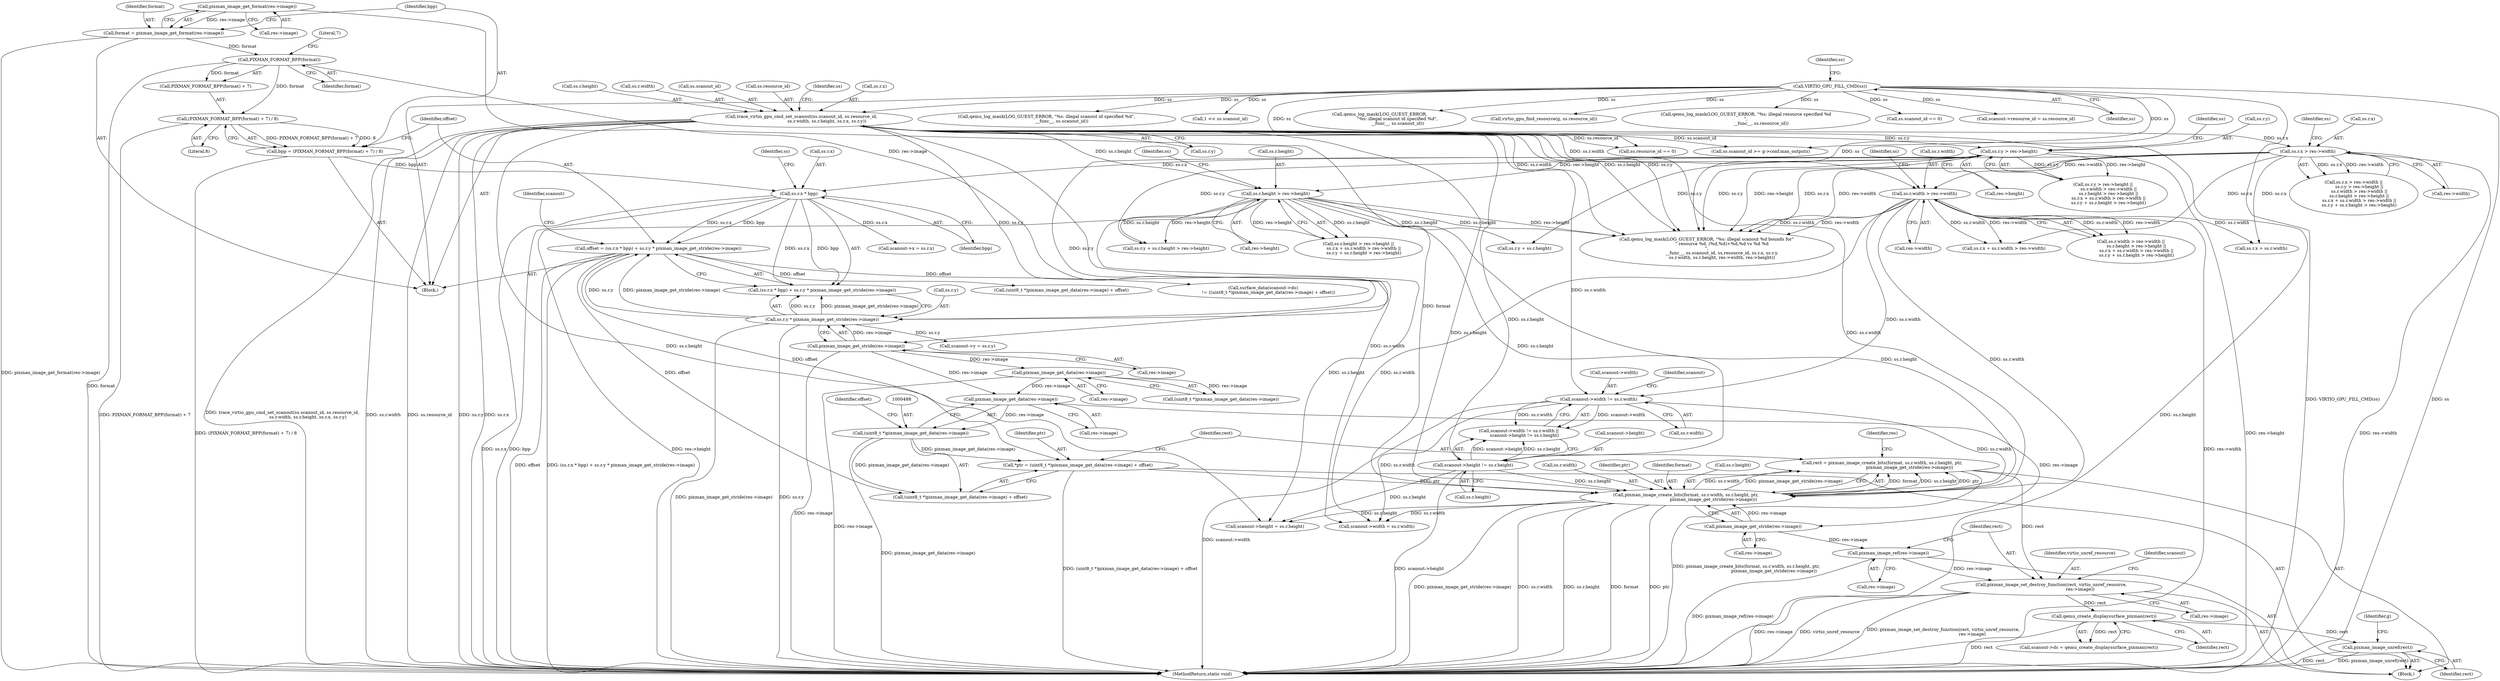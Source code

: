 digraph "0_qemu_dd248ed7e204ee8a1873914e02b8b526e8f1b80d@pointer" {
"1000541" [label="(Call,pixman_image_unref(rect))"];
"1000527" [label="(Call,qemu_create_displaysurface_pixman(rect))"];
"1000517" [label="(Call,pixman_image_set_destroy_function(rect, virtio_unref_resource,\n                                          res->image))"];
"1000494" [label="(Call,rect = pixman_image_create_bits(format, ss.r.width, ss.r.height, ptr,\n                                        pixman_image_get_stride(res->image)))"];
"1000496" [label="(Call,pixman_image_create_bits(format, ss.r.width, ss.r.height, ptr,\n                                        pixman_image_get_stride(res->image)))"];
"1000418" [label="(Call,PIXMAN_FORMAT_BPP(format))"];
"1000408" [label="(Call,format = pixman_image_get_format(res->image))"];
"1000410" [label="(Call,pixman_image_get_format(res->image))"];
"1000463" [label="(Call,scanout->width != ss.r.width)"];
"1000114" [label="(Call,trace_virtio_gpu_cmd_set_scanout(ss.scanout_id, ss.resource_id,\n                                     ss.r.width, ss.r.height, ss.r.x, ss.r.y))"];
"1000112" [label="(Call,VIRTIO_GPU_FILL_CMD(ss))"];
"1000305" [label="(Call,ss.r.width > res->width)"];
"1000285" [label="(Call,ss.r.x > res->width)"];
"1000315" [label="(Call,ss.r.height > res->height)"];
"1000295" [label="(Call,ss.r.y > res->height)"];
"1000472" [label="(Call,scanout->height != ss.r.height)"];
"1000484" [label="(Call,*ptr = (uint8_t *)pixman_image_get_data(res->image) + offset)"];
"1000487" [label="(Call,(uint8_t *)pixman_image_get_data(res->image))"];
"1000489" [label="(Call,pixman_image_get_data(res->image))"];
"1000457" [label="(Call,pixman_image_get_data(res->image))"];
"1000438" [label="(Call,pixman_image_get_stride(res->image))"];
"1000422" [label="(Call,offset = (ss.r.x * bpp) + ss.r.y * pixman_image_get_stride(res->image))"];
"1000425" [label="(Call,ss.r.x * bpp)"];
"1000414" [label="(Call,bpp = (PIXMAN_FORMAT_BPP(format) + 7) / 8)"];
"1000416" [label="(Call,(PIXMAN_FORMAT_BPP(format) + 7) / 8)"];
"1000432" [label="(Call,ss.r.y * pixman_image_get_stride(res->image))"];
"1000509" [label="(Call,pixman_image_get_stride(res->image))"];
"1000513" [label="(Call,pixman_image_ref(res->image))"];
"1000112" [label="(Call,VIRTIO_GPU_FILL_CMD(ss))"];
"1000541" [label="(Call,pixman_image_unref(rect))"];
"1000498" [label="(Call,ss.r.width)"];
"1000435" [label="(Identifier,ss)"];
"1000494" [label="(Call,rect = pixman_image_create_bits(format, ss.r.width, ss.r.height, ptr,\n                                        pixman_image_get_stride(res->image)))"];
"1000114" [label="(Call,trace_virtio_gpu_cmd_set_scanout(ss.scanout_id, ss.resource_id,\n                                     ss.r.width, ss.r.height, ss.r.x, ss.r.y))"];
"1000321" [label="(Call,res->height)"];
"1000284" [label="(Call,ss.r.x > res->width ||\n        ss.r.y > res->height ||\n        ss.r.width > res->width ||\n        ss.r.height > res->height ||\n        ss.r.x + ss.r.width > res->width ||\n        ss.r.y + ss.r.height > res->height)"];
"1000152" [label="(Call,qemu_log_mask(LOG_GUEST_ERROR, \"%s: illegal scanout id specified %d\",\n                      __func__, ss.scanout_id))"];
"1000314" [label="(Call,ss.r.height > res->height ||\n        ss.r.x + ss.r.width > res->width ||\n        ss.r.y + ss.r.height > res->height)"];
"1000118" [label="(Call,ss.resource_id)"];
"1000432" [label="(Call,ss.r.y * pixman_image_get_stride(res->image))"];
"1000481" [label="(Block,)"];
"1000207" [label="(Call,1 << ss.scanout_id)"];
"1000495" [label="(Identifier,rect)"];
"1000547" [label="(Identifier,g)"];
"1000484" [label="(Call,*ptr = (uint8_t *)pixman_image_get_data(res->image) + offset)"];
"1000489" [label="(Call,pixman_image_get_data(res->image))"];
"1000433" [label="(Call,ss.r.y)"];
"1000486" [label="(Call,(uint8_t *)pixman_image_get_data(res->image) + offset)"];
"1000487" [label="(Call,(uint8_t *)pixman_image_get_data(res->image))"];
"1000171" [label="(Call,ss.resource_id == 0)"];
"1000463" [label="(Call,scanout->width != ss.r.width)"];
"1000518" [label="(Identifier,rect)"];
"1000455" [label="(Call,(uint8_t *)pixman_image_get_data(res->image))"];
"1000410" [label="(Call,pixman_image_get_format(res->image))"];
"1000305" [label="(Call,ss.r.width > res->width)"];
"1000472" [label="(Call,scanout->height != ss.r.height)"];
"1000422" [label="(Call,offset = (ss.r.x * bpp) + ss.r.y * pixman_image_get_stride(res->image))"];
"1000356" [label="(Call,qemu_log_mask(LOG_GUEST_ERROR, \"%s: illegal scanout %d bounds for\"\n                      \" resource %d, (%d,%d)+%d,%d vs %d %d\n\",\n                      __func__, ss.scanout_id, ss.resource_id, ss.r.x, ss.r.y,\n                      ss.r.width, ss.r.height, res->width, res->height))"];
"1000424" [label="(Call,(ss.r.x * bpp) + ss.r.y * pixman_image_get_stride(res->image))"];
"1000316" [label="(Call,ss.r.height)"];
"1000311" [label="(Call,res->width)"];
"1000219" [label="(Call,qemu_log_mask(LOG_GUEST_ERROR,\n                          \"%s: illegal scanout id specified %d\",\n                          __func__, ss.scanout_id))"];
"1000116" [label="(Identifier,ss)"];
"1000329" [label="(Identifier,ss)"];
"1000474" [label="(Identifier,scanout)"];
"1000144" [label="(Identifier,ss)"];
"1000446" [label="(Identifier,scanout)"];
"1000508" [label="(Identifier,ptr)"];
"1000325" [label="(Call,ss.r.x + ss.r.width > res->width)"];
"1000419" [label="(Identifier,format)"];
"1000519" [label="(Identifier,virtio_unref_resource)"];
"1000509" [label="(Call,pixman_image_get_stride(res->image))"];
"1000131" [label="(Call,ss.r.x)"];
"1000476" [label="(Call,ss.r.height)"];
"1000462" [label="(Call,scanout->width != ss.r.width ||\n        scanout->height != ss.r.height)"];
"1000261" [label="(Call,virtio_gpu_find_resource(g, ss.resource_id))"];
"1000473" [label="(Call,scanout->height)"];
"1000304" [label="(Call,ss.r.width > res->width ||\n        ss.r.height > res->height ||\n        ss.r.x + ss.r.width > res->width ||\n        ss.r.y + ss.r.height > res->height)"];
"1000490" [label="(Call,res->image)"];
"1000438" [label="(Call,pixman_image_get_stride(res->image))"];
"1000308" [label="(Identifier,ss)"];
"1000590" [label="(Call,scanout->height = ss.r.height)"];
"1000285" [label="(Call,ss.r.x > res->width)"];
"1000291" [label="(Call,res->width)"];
"1000301" [label="(Call,res->height)"];
"1000414" [label="(Call,bpp = (PIXMAN_FORMAT_BPP(format) + 7) / 8)"];
"1000318" [label="(Identifier,ss)"];
"1000126" [label="(Call,ss.r.height)"];
"1000563" [label="(Call,scanout->x = ss.r.x)"];
"1000270" [label="(Call,qemu_log_mask(LOG_GUEST_ERROR, \"%s: illegal resource specified %d\n\",\n                      __func__, ss.resource_id))"];
"1000493" [label="(Identifier,offset)"];
"1000457" [label="(Call,pixman_image_get_data(res->image))"];
"1000542" [label="(Identifier,rect)"];
"1000458" [label="(Call,res->image)"];
"1000213" [label="(Call,ss.scanout_id == 0)"];
"1000520" [label="(Call,res->image)"];
"1000426" [label="(Call,ss.r.x)"];
"1000418" [label="(Call,PIXMAN_FORMAT_BPP(format))"];
"1000315" [label="(Call,ss.r.height > res->height)"];
"1000306" [label="(Call,ss.r.width)"];
"1000581" [label="(Call,scanout->width = ss.r.width)"];
"1000411" [label="(Call,res->image)"];
"1000326" [label="(Call,ss.r.x + ss.r.width)"];
"1000454" [label="(Call,(uint8_t *)pixman_image_get_data(res->image) + offset)"];
"1000523" [label="(Call,scanout->ds = qemu_create_displaysurface_pixman(rect))"];
"1000121" [label="(Call,ss.r.width)"];
"1000295" [label="(Call,ss.r.y > res->height)"];
"1000417" [label="(Call,PIXMAN_FORMAT_BPP(format) + 7)"];
"1000556" [label="(Call,scanout->resource_id = ss.resource_id)"];
"1000423" [label="(Identifier,offset)"];
"1000420" [label="(Literal,7)"];
"1000341" [label="(Call,ss.r.y + ss.r.height)"];
"1000431" [label="(Identifier,bpp)"];
"1000497" [label="(Identifier,format)"];
"1000298" [label="(Identifier,ss)"];
"1000572" [label="(Call,scanout->y = ss.r.y)"];
"1000525" [label="(Identifier,scanout)"];
"1000113" [label="(Identifier,ss)"];
"1000296" [label="(Call,ss.r.y)"];
"1000513" [label="(Call,pixman_image_ref(res->image))"];
"1000415" [label="(Identifier,bpp)"];
"1000485" [label="(Identifier,ptr)"];
"1000496" [label="(Call,pixman_image_create_bits(format, ss.r.width, ss.r.height, ptr,\n                                        pixman_image_get_stride(res->image)))"];
"1000464" [label="(Call,scanout->width)"];
"1000527" [label="(Call,qemu_create_displaysurface_pixman(rect))"];
"1000286" [label="(Call,ss.r.x)"];
"1000514" [label="(Call,res->image)"];
"1000517" [label="(Call,pixman_image_set_destroy_function(rect, virtio_unref_resource,\n                                          res->image))"];
"1000408" [label="(Call,format = pixman_image_get_format(res->image))"];
"1000294" [label="(Call,ss.r.y > res->height ||\n        ss.r.width > res->width ||\n        ss.r.height > res->height ||\n        ss.r.x + ss.r.width > res->width ||\n        ss.r.y + ss.r.height > res->height)"];
"1000425" [label="(Call,ss.r.x * bpp)"];
"1000136" [label="(Call,ss.r.y)"];
"1000503" [label="(Call,ss.r.height)"];
"1000599" [label="(MethodReturn,static void)"];
"1000115" [label="(Call,ss.scanout_id)"];
"1000510" [label="(Call,res->image)"];
"1000449" [label="(Call,surface_data(scanout->ds)\n        != ((uint8_t *)pixman_image_get_data(res->image) + offset))"];
"1000467" [label="(Call,ss.r.width)"];
"1000340" [label="(Call,ss.r.y + ss.r.height > res->height)"];
"1000416" [label="(Call,(PIXMAN_FORMAT_BPP(format) + 7) / 8)"];
"1000142" [label="(Call,ss.scanout_id >= g->conf.max_outputs)"];
"1000105" [label="(Block,)"];
"1000439" [label="(Call,res->image)"];
"1000515" [label="(Identifier,res)"];
"1000409" [label="(Identifier,format)"];
"1000528" [label="(Identifier,rect)"];
"1000421" [label="(Literal,8)"];
"1000541" -> "1000481"  [label="AST: "];
"1000541" -> "1000542"  [label="CFG: "];
"1000542" -> "1000541"  [label="AST: "];
"1000547" -> "1000541"  [label="CFG: "];
"1000541" -> "1000599"  [label="DDG: rect"];
"1000541" -> "1000599"  [label="DDG: pixman_image_unref(rect)"];
"1000527" -> "1000541"  [label="DDG: rect"];
"1000527" -> "1000523"  [label="AST: "];
"1000527" -> "1000528"  [label="CFG: "];
"1000528" -> "1000527"  [label="AST: "];
"1000523" -> "1000527"  [label="CFG: "];
"1000527" -> "1000599"  [label="DDG: rect"];
"1000527" -> "1000523"  [label="DDG: rect"];
"1000517" -> "1000527"  [label="DDG: rect"];
"1000517" -> "1000481"  [label="AST: "];
"1000517" -> "1000520"  [label="CFG: "];
"1000518" -> "1000517"  [label="AST: "];
"1000519" -> "1000517"  [label="AST: "];
"1000520" -> "1000517"  [label="AST: "];
"1000525" -> "1000517"  [label="CFG: "];
"1000517" -> "1000599"  [label="DDG: res->image"];
"1000517" -> "1000599"  [label="DDG: virtio_unref_resource"];
"1000517" -> "1000599"  [label="DDG: pixman_image_set_destroy_function(rect, virtio_unref_resource,\n                                          res->image)"];
"1000494" -> "1000517"  [label="DDG: rect"];
"1000513" -> "1000517"  [label="DDG: res->image"];
"1000494" -> "1000481"  [label="AST: "];
"1000494" -> "1000496"  [label="CFG: "];
"1000495" -> "1000494"  [label="AST: "];
"1000496" -> "1000494"  [label="AST: "];
"1000515" -> "1000494"  [label="CFG: "];
"1000494" -> "1000599"  [label="DDG: pixman_image_create_bits(format, ss.r.width, ss.r.height, ptr,\n                                        pixman_image_get_stride(res->image))"];
"1000496" -> "1000494"  [label="DDG: format"];
"1000496" -> "1000494"  [label="DDG: ss.r.height"];
"1000496" -> "1000494"  [label="DDG: ptr"];
"1000496" -> "1000494"  [label="DDG: ss.r.width"];
"1000496" -> "1000494"  [label="DDG: pixman_image_get_stride(res->image)"];
"1000496" -> "1000509"  [label="CFG: "];
"1000497" -> "1000496"  [label="AST: "];
"1000498" -> "1000496"  [label="AST: "];
"1000503" -> "1000496"  [label="AST: "];
"1000508" -> "1000496"  [label="AST: "];
"1000509" -> "1000496"  [label="AST: "];
"1000496" -> "1000599"  [label="DDG: pixman_image_get_stride(res->image)"];
"1000496" -> "1000599"  [label="DDG: ss.r.width"];
"1000496" -> "1000599"  [label="DDG: ss.r.height"];
"1000496" -> "1000599"  [label="DDG: format"];
"1000496" -> "1000599"  [label="DDG: ptr"];
"1000418" -> "1000496"  [label="DDG: format"];
"1000463" -> "1000496"  [label="DDG: ss.r.width"];
"1000114" -> "1000496"  [label="DDG: ss.r.width"];
"1000114" -> "1000496"  [label="DDG: ss.r.height"];
"1000305" -> "1000496"  [label="DDG: ss.r.width"];
"1000315" -> "1000496"  [label="DDG: ss.r.height"];
"1000472" -> "1000496"  [label="DDG: ss.r.height"];
"1000484" -> "1000496"  [label="DDG: ptr"];
"1000509" -> "1000496"  [label="DDG: res->image"];
"1000496" -> "1000581"  [label="DDG: ss.r.width"];
"1000496" -> "1000590"  [label="DDG: ss.r.height"];
"1000418" -> "1000417"  [label="AST: "];
"1000418" -> "1000419"  [label="CFG: "];
"1000419" -> "1000418"  [label="AST: "];
"1000420" -> "1000418"  [label="CFG: "];
"1000418" -> "1000599"  [label="DDG: format"];
"1000418" -> "1000416"  [label="DDG: format"];
"1000418" -> "1000417"  [label="DDG: format"];
"1000408" -> "1000418"  [label="DDG: format"];
"1000408" -> "1000105"  [label="AST: "];
"1000408" -> "1000410"  [label="CFG: "];
"1000409" -> "1000408"  [label="AST: "];
"1000410" -> "1000408"  [label="AST: "];
"1000415" -> "1000408"  [label="CFG: "];
"1000408" -> "1000599"  [label="DDG: pixman_image_get_format(res->image)"];
"1000410" -> "1000408"  [label="DDG: res->image"];
"1000410" -> "1000411"  [label="CFG: "];
"1000411" -> "1000410"  [label="AST: "];
"1000410" -> "1000438"  [label="DDG: res->image"];
"1000463" -> "1000462"  [label="AST: "];
"1000463" -> "1000467"  [label="CFG: "];
"1000464" -> "1000463"  [label="AST: "];
"1000467" -> "1000463"  [label="AST: "];
"1000474" -> "1000463"  [label="CFG: "];
"1000462" -> "1000463"  [label="CFG: "];
"1000463" -> "1000599"  [label="DDG: scanout->width"];
"1000463" -> "1000462"  [label="DDG: scanout->width"];
"1000463" -> "1000462"  [label="DDG: ss.r.width"];
"1000114" -> "1000463"  [label="DDG: ss.r.width"];
"1000305" -> "1000463"  [label="DDG: ss.r.width"];
"1000463" -> "1000581"  [label="DDG: ss.r.width"];
"1000114" -> "1000105"  [label="AST: "];
"1000114" -> "1000136"  [label="CFG: "];
"1000115" -> "1000114"  [label="AST: "];
"1000118" -> "1000114"  [label="AST: "];
"1000121" -> "1000114"  [label="AST: "];
"1000126" -> "1000114"  [label="AST: "];
"1000131" -> "1000114"  [label="AST: "];
"1000136" -> "1000114"  [label="AST: "];
"1000144" -> "1000114"  [label="CFG: "];
"1000114" -> "1000599"  [label="DDG: ss.r.height"];
"1000114" -> "1000599"  [label="DDG: trace_virtio_gpu_cmd_set_scanout(ss.scanout_id, ss.resource_id,\n                                     ss.r.width, ss.r.height, ss.r.x, ss.r.y)"];
"1000114" -> "1000599"  [label="DDG: ss.r.width"];
"1000114" -> "1000599"  [label="DDG: ss.resource_id"];
"1000114" -> "1000599"  [label="DDG: ss.r.y"];
"1000114" -> "1000599"  [label="DDG: ss.r.x"];
"1000112" -> "1000114"  [label="DDG: ss"];
"1000114" -> "1000142"  [label="DDG: ss.scanout_id"];
"1000114" -> "1000171"  [label="DDG: ss.resource_id"];
"1000114" -> "1000285"  [label="DDG: ss.r.x"];
"1000114" -> "1000295"  [label="DDG: ss.r.y"];
"1000114" -> "1000305"  [label="DDG: ss.r.width"];
"1000114" -> "1000315"  [label="DDG: ss.r.height"];
"1000114" -> "1000356"  [label="DDG: ss.r.y"];
"1000114" -> "1000356"  [label="DDG: ss.r.width"];
"1000114" -> "1000356"  [label="DDG: ss.r.height"];
"1000114" -> "1000432"  [label="DDG: ss.r.y"];
"1000114" -> "1000472"  [label="DDG: ss.r.height"];
"1000114" -> "1000581"  [label="DDG: ss.r.width"];
"1000114" -> "1000590"  [label="DDG: ss.r.height"];
"1000112" -> "1000105"  [label="AST: "];
"1000112" -> "1000113"  [label="CFG: "];
"1000113" -> "1000112"  [label="AST: "];
"1000116" -> "1000112"  [label="CFG: "];
"1000112" -> "1000599"  [label="DDG: VIRTIO_GPU_FILL_CMD(ss)"];
"1000112" -> "1000599"  [label="DDG: ss"];
"1000112" -> "1000142"  [label="DDG: ss"];
"1000112" -> "1000152"  [label="DDG: ss"];
"1000112" -> "1000171"  [label="DDG: ss"];
"1000112" -> "1000207"  [label="DDG: ss"];
"1000112" -> "1000213"  [label="DDG: ss"];
"1000112" -> "1000219"  [label="DDG: ss"];
"1000112" -> "1000261"  [label="DDG: ss"];
"1000112" -> "1000270"  [label="DDG: ss"];
"1000112" -> "1000356"  [label="DDG: ss"];
"1000112" -> "1000556"  [label="DDG: ss"];
"1000305" -> "1000304"  [label="AST: "];
"1000305" -> "1000311"  [label="CFG: "];
"1000306" -> "1000305"  [label="AST: "];
"1000311" -> "1000305"  [label="AST: "];
"1000318" -> "1000305"  [label="CFG: "];
"1000304" -> "1000305"  [label="CFG: "];
"1000305" -> "1000599"  [label="DDG: res->width"];
"1000305" -> "1000304"  [label="DDG: ss.r.width"];
"1000305" -> "1000304"  [label="DDG: res->width"];
"1000285" -> "1000305"  [label="DDG: res->width"];
"1000305" -> "1000325"  [label="DDG: ss.r.width"];
"1000305" -> "1000325"  [label="DDG: res->width"];
"1000305" -> "1000326"  [label="DDG: ss.r.width"];
"1000305" -> "1000356"  [label="DDG: ss.r.width"];
"1000305" -> "1000356"  [label="DDG: res->width"];
"1000305" -> "1000581"  [label="DDG: ss.r.width"];
"1000285" -> "1000284"  [label="AST: "];
"1000285" -> "1000291"  [label="CFG: "];
"1000286" -> "1000285"  [label="AST: "];
"1000291" -> "1000285"  [label="AST: "];
"1000298" -> "1000285"  [label="CFG: "];
"1000284" -> "1000285"  [label="CFG: "];
"1000285" -> "1000599"  [label="DDG: res->width"];
"1000285" -> "1000284"  [label="DDG: ss.r.x"];
"1000285" -> "1000284"  [label="DDG: res->width"];
"1000285" -> "1000325"  [label="DDG: ss.r.x"];
"1000285" -> "1000326"  [label="DDG: ss.r.x"];
"1000285" -> "1000356"  [label="DDG: ss.r.x"];
"1000285" -> "1000356"  [label="DDG: res->width"];
"1000285" -> "1000425"  [label="DDG: ss.r.x"];
"1000315" -> "1000314"  [label="AST: "];
"1000315" -> "1000321"  [label="CFG: "];
"1000316" -> "1000315"  [label="AST: "];
"1000321" -> "1000315"  [label="AST: "];
"1000329" -> "1000315"  [label="CFG: "];
"1000314" -> "1000315"  [label="CFG: "];
"1000315" -> "1000599"  [label="DDG: res->height"];
"1000315" -> "1000314"  [label="DDG: ss.r.height"];
"1000315" -> "1000314"  [label="DDG: res->height"];
"1000295" -> "1000315"  [label="DDG: res->height"];
"1000315" -> "1000340"  [label="DDG: ss.r.height"];
"1000315" -> "1000340"  [label="DDG: res->height"];
"1000315" -> "1000341"  [label="DDG: ss.r.height"];
"1000315" -> "1000356"  [label="DDG: ss.r.height"];
"1000315" -> "1000356"  [label="DDG: res->height"];
"1000315" -> "1000472"  [label="DDG: ss.r.height"];
"1000315" -> "1000590"  [label="DDG: ss.r.height"];
"1000295" -> "1000294"  [label="AST: "];
"1000295" -> "1000301"  [label="CFG: "];
"1000296" -> "1000295"  [label="AST: "];
"1000301" -> "1000295"  [label="AST: "];
"1000308" -> "1000295"  [label="CFG: "];
"1000294" -> "1000295"  [label="CFG: "];
"1000295" -> "1000599"  [label="DDG: res->height"];
"1000295" -> "1000294"  [label="DDG: ss.r.y"];
"1000295" -> "1000294"  [label="DDG: res->height"];
"1000295" -> "1000340"  [label="DDG: ss.r.y"];
"1000295" -> "1000341"  [label="DDG: ss.r.y"];
"1000295" -> "1000356"  [label="DDG: ss.r.y"];
"1000295" -> "1000356"  [label="DDG: res->height"];
"1000295" -> "1000432"  [label="DDG: ss.r.y"];
"1000472" -> "1000462"  [label="AST: "];
"1000472" -> "1000476"  [label="CFG: "];
"1000473" -> "1000472"  [label="AST: "];
"1000476" -> "1000472"  [label="AST: "];
"1000462" -> "1000472"  [label="CFG: "];
"1000472" -> "1000599"  [label="DDG: scanout->height"];
"1000472" -> "1000462"  [label="DDG: scanout->height"];
"1000472" -> "1000462"  [label="DDG: ss.r.height"];
"1000472" -> "1000590"  [label="DDG: ss.r.height"];
"1000484" -> "1000481"  [label="AST: "];
"1000484" -> "1000486"  [label="CFG: "];
"1000485" -> "1000484"  [label="AST: "];
"1000486" -> "1000484"  [label="AST: "];
"1000495" -> "1000484"  [label="CFG: "];
"1000484" -> "1000599"  [label="DDG: (uint8_t *)pixman_image_get_data(res->image) + offset"];
"1000487" -> "1000484"  [label="DDG: pixman_image_get_data(res->image)"];
"1000422" -> "1000484"  [label="DDG: offset"];
"1000487" -> "1000486"  [label="AST: "];
"1000487" -> "1000489"  [label="CFG: "];
"1000488" -> "1000487"  [label="AST: "];
"1000489" -> "1000487"  [label="AST: "];
"1000493" -> "1000487"  [label="CFG: "];
"1000487" -> "1000599"  [label="DDG: pixman_image_get_data(res->image)"];
"1000487" -> "1000486"  [label="DDG: pixman_image_get_data(res->image)"];
"1000489" -> "1000487"  [label="DDG: res->image"];
"1000489" -> "1000490"  [label="CFG: "];
"1000490" -> "1000489"  [label="AST: "];
"1000457" -> "1000489"  [label="DDG: res->image"];
"1000438" -> "1000489"  [label="DDG: res->image"];
"1000489" -> "1000509"  [label="DDG: res->image"];
"1000457" -> "1000455"  [label="AST: "];
"1000457" -> "1000458"  [label="CFG: "];
"1000458" -> "1000457"  [label="AST: "];
"1000455" -> "1000457"  [label="CFG: "];
"1000457" -> "1000599"  [label="DDG: res->image"];
"1000457" -> "1000455"  [label="DDG: res->image"];
"1000438" -> "1000457"  [label="DDG: res->image"];
"1000438" -> "1000432"  [label="AST: "];
"1000438" -> "1000439"  [label="CFG: "];
"1000439" -> "1000438"  [label="AST: "];
"1000432" -> "1000438"  [label="CFG: "];
"1000438" -> "1000599"  [label="DDG: res->image"];
"1000438" -> "1000432"  [label="DDG: res->image"];
"1000422" -> "1000105"  [label="AST: "];
"1000422" -> "1000424"  [label="CFG: "];
"1000423" -> "1000422"  [label="AST: "];
"1000424" -> "1000422"  [label="AST: "];
"1000446" -> "1000422"  [label="CFG: "];
"1000422" -> "1000599"  [label="DDG: offset"];
"1000422" -> "1000599"  [label="DDG: (ss.r.x * bpp) + ss.r.y * pixman_image_get_stride(res->image)"];
"1000425" -> "1000422"  [label="DDG: ss.r.x"];
"1000425" -> "1000422"  [label="DDG: bpp"];
"1000432" -> "1000422"  [label="DDG: ss.r.y"];
"1000432" -> "1000422"  [label="DDG: pixman_image_get_stride(res->image)"];
"1000422" -> "1000449"  [label="DDG: offset"];
"1000422" -> "1000454"  [label="DDG: offset"];
"1000422" -> "1000486"  [label="DDG: offset"];
"1000425" -> "1000424"  [label="AST: "];
"1000425" -> "1000431"  [label="CFG: "];
"1000426" -> "1000425"  [label="AST: "];
"1000431" -> "1000425"  [label="AST: "];
"1000435" -> "1000425"  [label="CFG: "];
"1000425" -> "1000599"  [label="DDG: ss.r.x"];
"1000425" -> "1000599"  [label="DDG: bpp"];
"1000425" -> "1000424"  [label="DDG: ss.r.x"];
"1000425" -> "1000424"  [label="DDG: bpp"];
"1000414" -> "1000425"  [label="DDG: bpp"];
"1000425" -> "1000563"  [label="DDG: ss.r.x"];
"1000414" -> "1000105"  [label="AST: "];
"1000414" -> "1000416"  [label="CFG: "];
"1000415" -> "1000414"  [label="AST: "];
"1000416" -> "1000414"  [label="AST: "];
"1000423" -> "1000414"  [label="CFG: "];
"1000414" -> "1000599"  [label="DDG: (PIXMAN_FORMAT_BPP(format) + 7) / 8"];
"1000416" -> "1000414"  [label="DDG: PIXMAN_FORMAT_BPP(format) + 7"];
"1000416" -> "1000414"  [label="DDG: 8"];
"1000416" -> "1000421"  [label="CFG: "];
"1000417" -> "1000416"  [label="AST: "];
"1000421" -> "1000416"  [label="AST: "];
"1000416" -> "1000599"  [label="DDG: PIXMAN_FORMAT_BPP(format) + 7"];
"1000432" -> "1000424"  [label="AST: "];
"1000433" -> "1000432"  [label="AST: "];
"1000424" -> "1000432"  [label="CFG: "];
"1000432" -> "1000599"  [label="DDG: pixman_image_get_stride(res->image)"];
"1000432" -> "1000599"  [label="DDG: ss.r.y"];
"1000432" -> "1000424"  [label="DDG: ss.r.y"];
"1000432" -> "1000424"  [label="DDG: pixman_image_get_stride(res->image)"];
"1000432" -> "1000572"  [label="DDG: ss.r.y"];
"1000509" -> "1000510"  [label="CFG: "];
"1000510" -> "1000509"  [label="AST: "];
"1000509" -> "1000513"  [label="DDG: res->image"];
"1000513" -> "1000481"  [label="AST: "];
"1000513" -> "1000514"  [label="CFG: "];
"1000514" -> "1000513"  [label="AST: "];
"1000518" -> "1000513"  [label="CFG: "];
"1000513" -> "1000599"  [label="DDG: pixman_image_ref(res->image)"];
}
